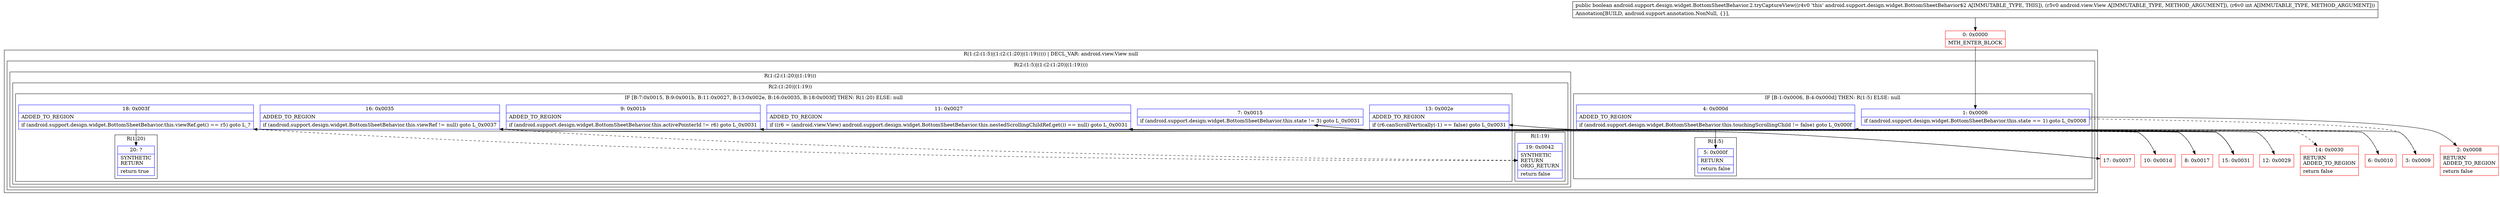 digraph "CFG forandroid.support.design.widget.BottomSheetBehavior.2.tryCaptureView(Landroid\/view\/View;I)Z" {
subgraph cluster_Region_1952199268 {
label = "R(1:(2:(1:5)|(1:(2:(1:20)|(1:19))))) | DECL_VAR: android.view.View null\l";
node [shape=record,color=blue];
subgraph cluster_Region_1395242794 {
label = "R(2:(1:5)|(1:(2:(1:20)|(1:19))))";
node [shape=record,color=blue];
subgraph cluster_IfRegion_1367545234 {
label = "IF [B:1:0x0006, B:4:0x000d] THEN: R(1:5) ELSE: null";
node [shape=record,color=blue];
Node_1 [shape=record,label="{1\:\ 0x0006|if (android.support.design.widget.BottomSheetBehavior.this.state == 1) goto L_0x0008\l}"];
Node_4 [shape=record,label="{4\:\ 0x000d|ADDED_TO_REGION\l|if (android.support.design.widget.BottomSheetBehavior.this.touchingScrollingChild != false) goto L_0x000f\l}"];
subgraph cluster_Region_1701214053 {
label = "R(1:5)";
node [shape=record,color=blue];
Node_5 [shape=record,label="{5\:\ 0x000f|RETURN\l|return false\l}"];
}
}
subgraph cluster_Region_1883023039 {
label = "R(1:(2:(1:20)|(1:19)))";
node [shape=record,color=blue];
subgraph cluster_Region_1857212277 {
label = "R(2:(1:20)|(1:19))";
node [shape=record,color=blue];
subgraph cluster_IfRegion_668235956 {
label = "IF [B:7:0x0015, B:9:0x001b, B:11:0x0027, B:13:0x002e, B:16:0x0035, B:18:0x003f] THEN: R(1:20) ELSE: null";
node [shape=record,color=blue];
Node_7 [shape=record,label="{7\:\ 0x0015|if (android.support.design.widget.BottomSheetBehavior.this.state != 3) goto L_0x0031\l}"];
Node_9 [shape=record,label="{9\:\ 0x001b|ADDED_TO_REGION\l|if (android.support.design.widget.BottomSheetBehavior.this.activePointerId != r6) goto L_0x0031\l}"];
Node_11 [shape=record,label="{11\:\ 0x0027|ADDED_TO_REGION\l|if ((r6 = (android.view.View) android.support.design.widget.BottomSheetBehavior.this.nestedScrollingChildRef.get()) == null) goto L_0x0031\l}"];
Node_13 [shape=record,label="{13\:\ 0x002e|ADDED_TO_REGION\l|if (r6.canScrollVertically(\-1) == false) goto L_0x0031\l}"];
Node_16 [shape=record,label="{16\:\ 0x0035|ADDED_TO_REGION\l|if (android.support.design.widget.BottomSheetBehavior.this.viewRef != null) goto L_0x0037\l}"];
Node_18 [shape=record,label="{18\:\ 0x003f|ADDED_TO_REGION\l|if (android.support.design.widget.BottomSheetBehavior.this.viewRef.get() == r5) goto L_?\l}"];
subgraph cluster_Region_1902112372 {
label = "R(1:20)";
node [shape=record,color=blue];
Node_20 [shape=record,label="{20\:\ ?|SYNTHETIC\lRETURN\l|return true\l}"];
}
}
subgraph cluster_Region_1682155454 {
label = "R(1:19)";
node [shape=record,color=blue];
Node_19 [shape=record,label="{19\:\ 0x0042|SYNTHETIC\lRETURN\lORIG_RETURN\l|return false\l}"];
}
}
}
}
}
Node_0 [shape=record,color=red,label="{0\:\ 0x0000|MTH_ENTER_BLOCK\l}"];
Node_2 [shape=record,color=red,label="{2\:\ 0x0008|RETURN\lADDED_TO_REGION\l|return false\l}"];
Node_3 [shape=record,color=red,label="{3\:\ 0x0009}"];
Node_6 [shape=record,color=red,label="{6\:\ 0x0010}"];
Node_8 [shape=record,color=red,label="{8\:\ 0x0017}"];
Node_10 [shape=record,color=red,label="{10\:\ 0x001d}"];
Node_12 [shape=record,color=red,label="{12\:\ 0x0029}"];
Node_14 [shape=record,color=red,label="{14\:\ 0x0030|RETURN\lADDED_TO_REGION\l|return false\l}"];
Node_15 [shape=record,color=red,label="{15\:\ 0x0031}"];
Node_17 [shape=record,color=red,label="{17\:\ 0x0037}"];
MethodNode[shape=record,label="{public boolean android.support.design.widget.BottomSheetBehavior.2.tryCaptureView((r4v0 'this' android.support.design.widget.BottomSheetBehavior$2 A[IMMUTABLE_TYPE, THIS]), (r5v0 android.view.View A[IMMUTABLE_TYPE, METHOD_ARGUMENT]), (r6v0 int A[IMMUTABLE_TYPE, METHOD_ARGUMENT]))  | Annotation[BUILD, android.support.annotation.NonNull, \{\}], \l}"];
MethodNode -> Node_0;
Node_1 -> Node_2;
Node_1 -> Node_3[style=dashed];
Node_4 -> Node_5;
Node_4 -> Node_6[style=dashed];
Node_7 -> Node_8[style=dashed];
Node_7 -> Node_15;
Node_9 -> Node_10[style=dashed];
Node_9 -> Node_15;
Node_11 -> Node_12[style=dashed];
Node_11 -> Node_15;
Node_13 -> Node_14[style=dashed];
Node_13 -> Node_15;
Node_16 -> Node_17;
Node_16 -> Node_19[style=dashed];
Node_18 -> Node_19[style=dashed];
Node_18 -> Node_20;
Node_0 -> Node_1;
Node_3 -> Node_4;
Node_6 -> Node_7;
Node_8 -> Node_9;
Node_10 -> Node_11;
Node_12 -> Node_13;
Node_15 -> Node_16;
Node_17 -> Node_18;
}


